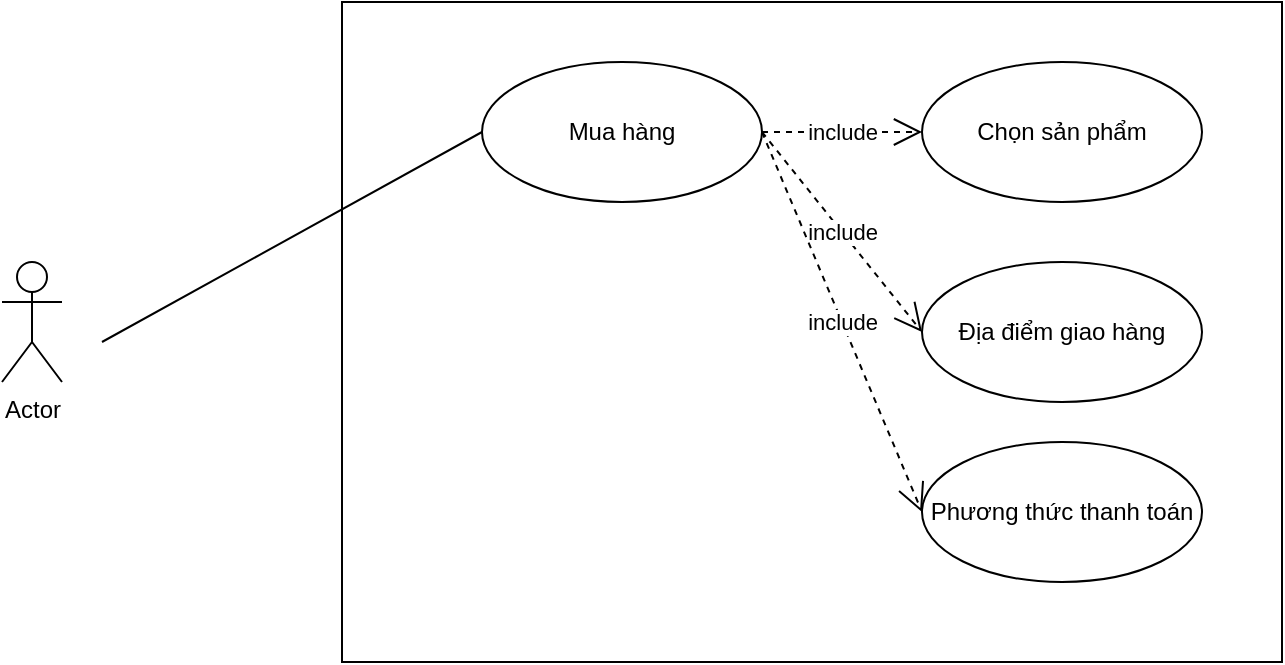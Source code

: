 <mxfile version="24.2.0" type="device">
  <diagram name="Page-1" id="7cnzy3bjsnMomUNspBQk">
    <mxGraphModel dx="1002" dy="569" grid="1" gridSize="10" guides="1" tooltips="1" connect="1" arrows="1" fold="1" page="1" pageScale="1" pageWidth="850" pageHeight="1100" math="0" shadow="0">
      <root>
        <mxCell id="0" />
        <mxCell id="1" parent="0" />
        <mxCell id="Or4BDGOubW8CrgneWwq1-1" value="Actor" style="shape=umlActor;verticalLabelPosition=bottom;verticalAlign=top;html=1;" vertex="1" parent="1">
          <mxGeometry x="70" y="220" width="30" height="60" as="geometry" />
        </mxCell>
        <mxCell id="Or4BDGOubW8CrgneWwq1-2" value="" style="rounded=0;whiteSpace=wrap;html=1;fillColor=none;" vertex="1" parent="1">
          <mxGeometry x="240" y="90" width="470" height="330" as="geometry" />
        </mxCell>
        <mxCell id="Or4BDGOubW8CrgneWwq1-3" value="Mua hàng" style="ellipse;whiteSpace=wrap;html=1;" vertex="1" parent="1">
          <mxGeometry x="310" y="120" width="140" height="70" as="geometry" />
        </mxCell>
        <mxCell id="Or4BDGOubW8CrgneWwq1-4" value="Chọn sản phẩm" style="ellipse;whiteSpace=wrap;html=1;" vertex="1" parent="1">
          <mxGeometry x="530" y="120" width="140" height="70" as="geometry" />
        </mxCell>
        <mxCell id="Or4BDGOubW8CrgneWwq1-5" value="Địa điểm giao hàng" style="ellipse;whiteSpace=wrap;html=1;" vertex="1" parent="1">
          <mxGeometry x="530" y="220" width="140" height="70" as="geometry" />
        </mxCell>
        <mxCell id="Or4BDGOubW8CrgneWwq1-6" value="Phương thức thanh toán" style="ellipse;whiteSpace=wrap;html=1;" vertex="1" parent="1">
          <mxGeometry x="530" y="310" width="140" height="70" as="geometry" />
        </mxCell>
        <mxCell id="Or4BDGOubW8CrgneWwq1-7" value="include" style="endArrow=open;endSize=12;dashed=1;html=1;rounded=0;exitX=1;exitY=0.5;exitDx=0;exitDy=0;entryX=0;entryY=0.5;entryDx=0;entryDy=0;" edge="1" parent="1" source="Or4BDGOubW8CrgneWwq1-3" target="Or4BDGOubW8CrgneWwq1-4">
          <mxGeometry width="160" relative="1" as="geometry">
            <mxPoint x="340" y="210" as="sourcePoint" />
            <mxPoint x="500" y="210" as="targetPoint" />
          </mxGeometry>
        </mxCell>
        <mxCell id="Or4BDGOubW8CrgneWwq1-8" value="include" style="endArrow=open;endSize=12;dashed=1;html=1;rounded=0;entryX=0;entryY=0.5;entryDx=0;entryDy=0;exitX=1;exitY=0.5;exitDx=0;exitDy=0;" edge="1" parent="1" source="Or4BDGOubW8CrgneWwq1-3" target="Or4BDGOubW8CrgneWwq1-5">
          <mxGeometry width="160" relative="1" as="geometry">
            <mxPoint x="450" y="160" as="sourcePoint" />
            <mxPoint x="540" y="165" as="targetPoint" />
          </mxGeometry>
        </mxCell>
        <mxCell id="Or4BDGOubW8CrgneWwq1-10" value="include" style="endArrow=open;endSize=12;dashed=1;html=1;rounded=0;entryX=0;entryY=0.5;entryDx=0;entryDy=0;exitX=1;exitY=0.5;exitDx=0;exitDy=0;" edge="1" parent="1" source="Or4BDGOubW8CrgneWwq1-3" target="Or4BDGOubW8CrgneWwq1-6">
          <mxGeometry width="160" relative="1" as="geometry">
            <mxPoint x="420" y="240" as="sourcePoint" />
            <mxPoint x="580" y="240" as="targetPoint" />
          </mxGeometry>
        </mxCell>
        <mxCell id="Or4BDGOubW8CrgneWwq1-14" value="" style="endArrow=none;html=1;rounded=0;entryX=0;entryY=0.5;entryDx=0;entryDy=0;" edge="1" parent="1" target="Or4BDGOubW8CrgneWwq1-3">
          <mxGeometry width="50" height="50" relative="1" as="geometry">
            <mxPoint x="120" y="260" as="sourcePoint" />
            <mxPoint x="490" y="260" as="targetPoint" />
          </mxGeometry>
        </mxCell>
      </root>
    </mxGraphModel>
  </diagram>
</mxfile>
